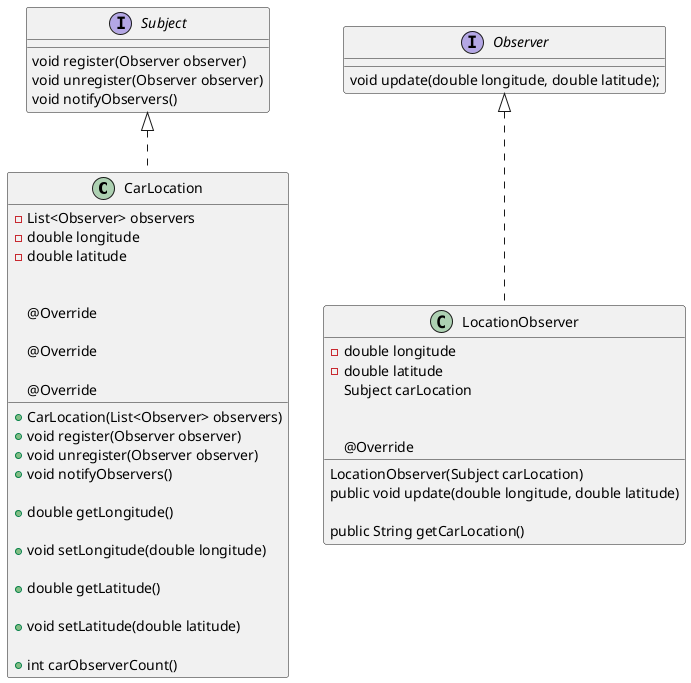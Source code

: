 @startuml

class CarLocation implements Subject {
    -List<Observer> observers
    -double longitude
    -double latitude

    + CarLocation(List<Observer> observers)

    @Override
    + void register(Observer observer)

    @Override
    + void unregister(Observer observer)

    @Override
    + void notifyObservers()

    + double getLongitude()

    + void setLongitude(double longitude)

    + double getLatitude()

    + void setLatitude(double latitude)

    + int carObserverCount()
}

class LocationObserver implements Observer {
    - double longitude
    - double latitude
    Subject carLocation

     LocationObserver(Subject carLocation)

    @Override
    public void update(double longitude, double latitude)

    public String getCarLocation()
}

interface Observer {
    void update(double longitude, double latitude);
}

interface Subject {
    void register(Observer observer)
    void unregister(Observer observer)
    void notifyObservers()
}

@enduml